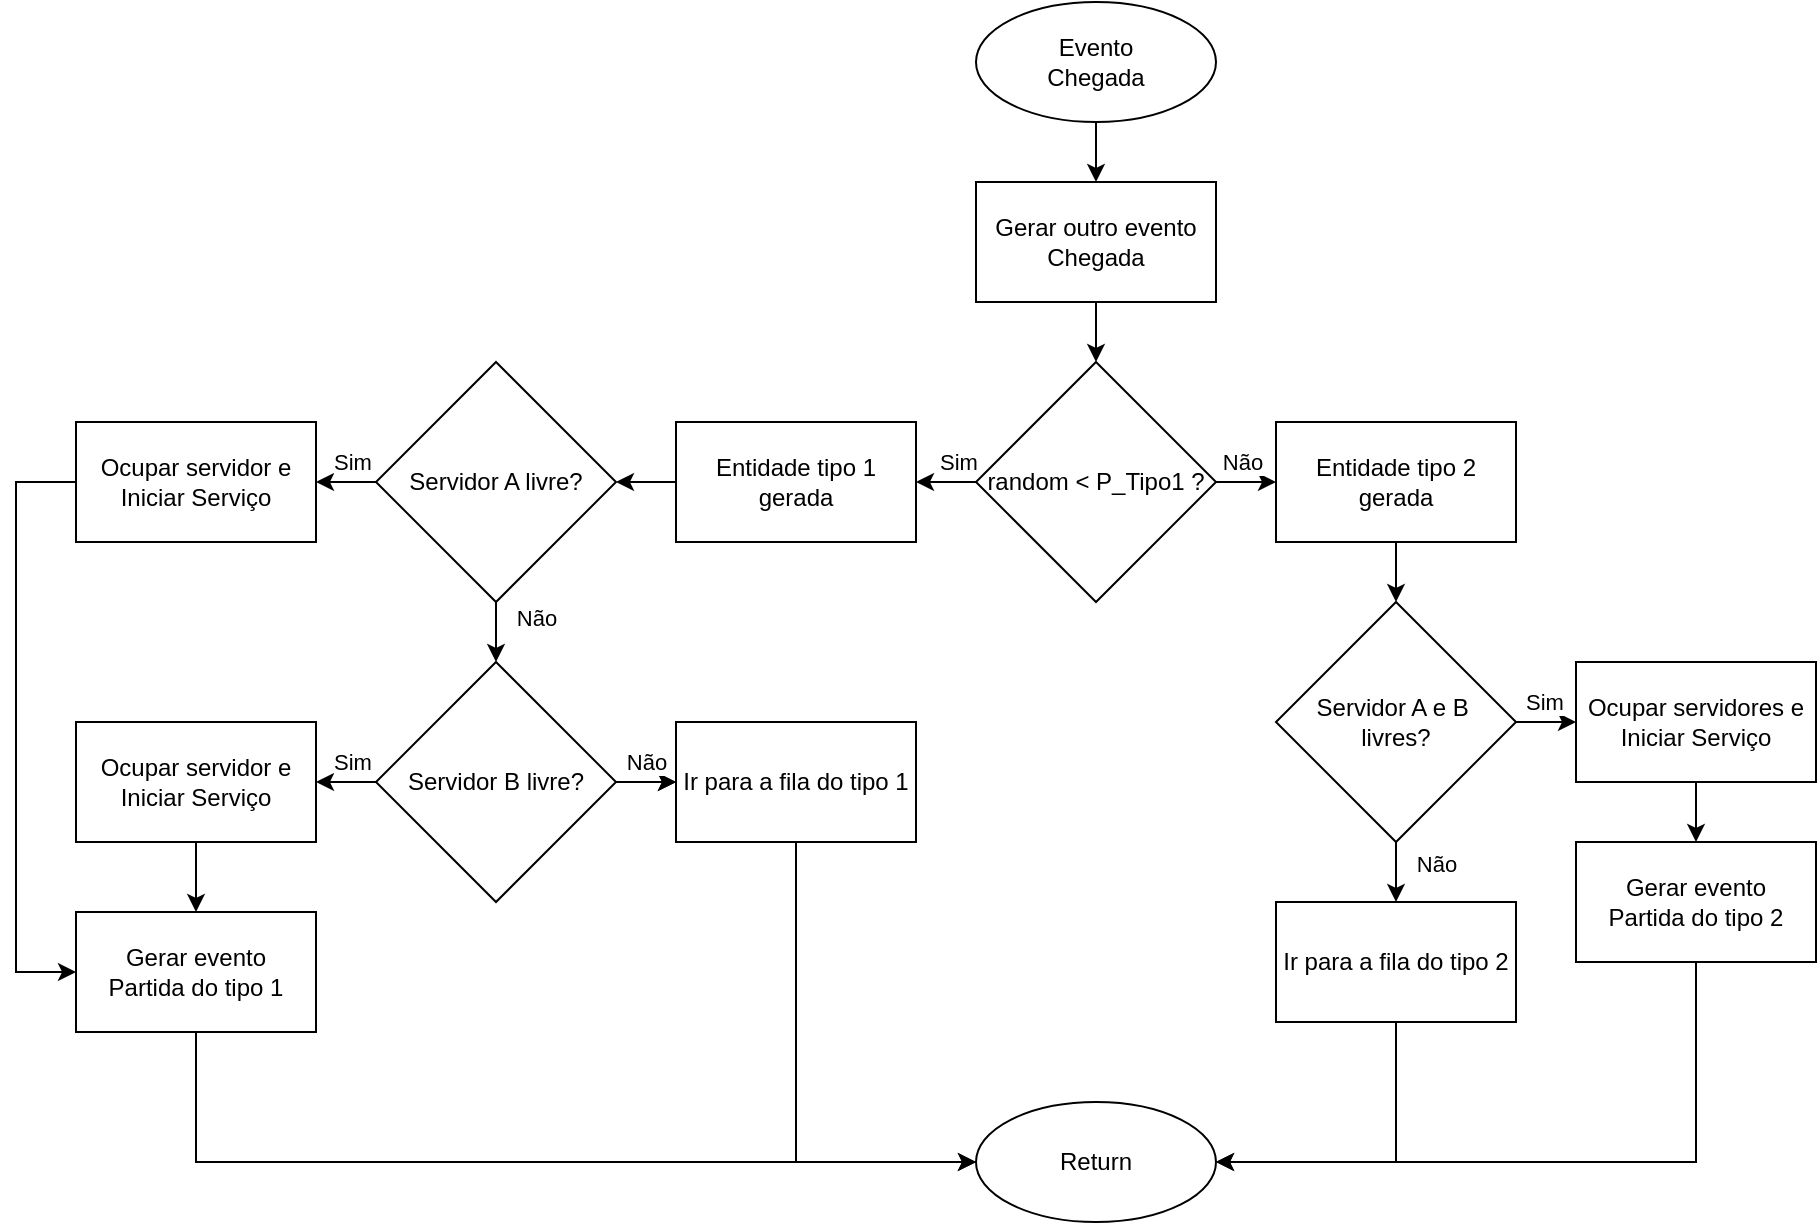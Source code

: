<mxfile version="27.0.9" pages="4">
  <diagram name="arrival" id="JwJWs1wxrFiJIO75Ynjx">
    <mxGraphModel dx="2015" dy="760" grid="1" gridSize="10" guides="1" tooltips="1" connect="1" arrows="1" fold="1" page="1" pageScale="1" pageWidth="827" pageHeight="1169" math="0" shadow="0">
      <root>
        <mxCell id="0" />
        <mxCell id="1" parent="0" />
        <mxCell id="88x0qJK0hBYKP3XFJv6N-4" style="edgeStyle=orthogonalEdgeStyle;rounded=0;orthogonalLoop=1;jettySize=auto;html=1;exitX=0.5;exitY=1;exitDx=0;exitDy=0;entryX=0.5;entryY=0;entryDx=0;entryDy=0;" edge="1" parent="1" source="88x0qJK0hBYKP3XFJv6N-1" target="88x0qJK0hBYKP3XFJv6N-2">
          <mxGeometry relative="1" as="geometry" />
        </mxCell>
        <mxCell id="88x0qJK0hBYKP3XFJv6N-1" value="Evento&lt;br&gt;Chegada" style="ellipse;whiteSpace=wrap;html=1;" vertex="1" parent="1">
          <mxGeometry x="130" y="70" width="120" height="60" as="geometry" />
        </mxCell>
        <mxCell id="88x0qJK0hBYKP3XFJv6N-5" style="edgeStyle=orthogonalEdgeStyle;rounded=0;orthogonalLoop=1;jettySize=auto;html=1;exitX=0.5;exitY=1;exitDx=0;exitDy=0;entryX=0.5;entryY=0;entryDx=0;entryDy=0;" edge="1" parent="1" source="88x0qJK0hBYKP3XFJv6N-2" target="88x0qJK0hBYKP3XFJv6N-3">
          <mxGeometry relative="1" as="geometry" />
        </mxCell>
        <mxCell id="88x0qJK0hBYKP3XFJv6N-2" value="Gerar outro evento Chegada" style="rounded=0;whiteSpace=wrap;html=1;" vertex="1" parent="1">
          <mxGeometry x="130" y="160" width="120" height="60" as="geometry" />
        </mxCell>
        <mxCell id="88x0qJK0hBYKP3XFJv6N-8" style="edgeStyle=orthogonalEdgeStyle;rounded=0;orthogonalLoop=1;jettySize=auto;html=1;exitX=1;exitY=0.5;exitDx=0;exitDy=0;entryX=0;entryY=0.5;entryDx=0;entryDy=0;" edge="1" parent="1" source="88x0qJK0hBYKP3XFJv6N-3" target="88x0qJK0hBYKP3XFJv6N-6">
          <mxGeometry relative="1" as="geometry" />
        </mxCell>
        <mxCell id="88x0qJK0hBYKP3XFJv6N-11" value="Não" style="edgeLabel;html=1;align=center;verticalAlign=middle;resizable=0;points=[];" vertex="1" connectable="0" parent="88x0qJK0hBYKP3XFJv6N-8">
          <mxGeometry x="-0.162" y="1" relative="1" as="geometry">
            <mxPoint y="-9" as="offset" />
          </mxGeometry>
        </mxCell>
        <mxCell id="88x0qJK0hBYKP3XFJv6N-9" style="edgeStyle=orthogonalEdgeStyle;rounded=0;orthogonalLoop=1;jettySize=auto;html=1;exitX=0;exitY=0.5;exitDx=0;exitDy=0;entryX=1;entryY=0.5;entryDx=0;entryDy=0;" edge="1" parent="1" source="88x0qJK0hBYKP3XFJv6N-3" target="88x0qJK0hBYKP3XFJv6N-7">
          <mxGeometry relative="1" as="geometry" />
        </mxCell>
        <mxCell id="88x0qJK0hBYKP3XFJv6N-10" value="Sim" style="edgeLabel;html=1;align=center;verticalAlign=middle;resizable=0;points=[];" vertex="1" connectable="0" parent="88x0qJK0hBYKP3XFJv6N-9">
          <mxGeometry x="-0.384" y="-3" relative="1" as="geometry">
            <mxPoint y="-7" as="offset" />
          </mxGeometry>
        </mxCell>
        <mxCell id="88x0qJK0hBYKP3XFJv6N-3" value="random &amp;lt; P_Tipo1 ?" style="rhombus;whiteSpace=wrap;html=1;" vertex="1" parent="1">
          <mxGeometry x="130" y="250" width="120" height="120" as="geometry" />
        </mxCell>
        <mxCell id="88x0qJK0hBYKP3XFJv6N-13" style="edgeStyle=orthogonalEdgeStyle;rounded=0;orthogonalLoop=1;jettySize=auto;html=1;exitX=0.5;exitY=1;exitDx=0;exitDy=0;entryX=0.5;entryY=0;entryDx=0;entryDy=0;" edge="1" parent="1" source="88x0qJK0hBYKP3XFJv6N-6" target="88x0qJK0hBYKP3XFJv6N-12">
          <mxGeometry relative="1" as="geometry" />
        </mxCell>
        <mxCell id="88x0qJK0hBYKP3XFJv6N-6" value="Entidade tipo 2 gerada" style="rounded=0;whiteSpace=wrap;html=1;" vertex="1" parent="1">
          <mxGeometry x="280" y="280" width="120" height="60" as="geometry" />
        </mxCell>
        <mxCell id="88x0qJK0hBYKP3XFJv6N-21" style="edgeStyle=orthogonalEdgeStyle;rounded=0;orthogonalLoop=1;jettySize=auto;html=1;exitX=0;exitY=0.5;exitDx=0;exitDy=0;entryX=1;entryY=0.5;entryDx=0;entryDy=0;" edge="1" parent="1" source="88x0qJK0hBYKP3XFJv6N-7" target="88x0qJK0hBYKP3XFJv6N-20">
          <mxGeometry relative="1" as="geometry" />
        </mxCell>
        <mxCell id="88x0qJK0hBYKP3XFJv6N-7" value="Entidade tipo 1 gerada" style="rounded=0;whiteSpace=wrap;html=1;" vertex="1" parent="1">
          <mxGeometry x="-20" y="280" width="120" height="60" as="geometry" />
        </mxCell>
        <mxCell id="88x0qJK0hBYKP3XFJv6N-16" style="edgeStyle=orthogonalEdgeStyle;rounded=0;orthogonalLoop=1;jettySize=auto;html=1;exitX=1;exitY=0.5;exitDx=0;exitDy=0;entryX=0;entryY=0.5;entryDx=0;entryDy=0;" edge="1" parent="1" source="88x0qJK0hBYKP3XFJv6N-12" target="88x0qJK0hBYKP3XFJv6N-14">
          <mxGeometry relative="1" as="geometry" />
        </mxCell>
        <mxCell id="88x0qJK0hBYKP3XFJv6N-18" value="Sim" style="edgeLabel;html=1;align=center;verticalAlign=middle;resizable=0;points=[];" vertex="1" connectable="0" parent="88x0qJK0hBYKP3XFJv6N-16">
          <mxGeometry x="-0.324" y="1" relative="1" as="geometry">
            <mxPoint x="4" y="-9" as="offset" />
          </mxGeometry>
        </mxCell>
        <mxCell id="88x0qJK0hBYKP3XFJv6N-17" style="edgeStyle=orthogonalEdgeStyle;rounded=0;orthogonalLoop=1;jettySize=auto;html=1;exitX=0.5;exitY=1;exitDx=0;exitDy=0;entryX=0.5;entryY=0;entryDx=0;entryDy=0;" edge="1" parent="1" source="88x0qJK0hBYKP3XFJv6N-12" target="88x0qJK0hBYKP3XFJv6N-15">
          <mxGeometry relative="1" as="geometry" />
        </mxCell>
        <mxCell id="88x0qJK0hBYKP3XFJv6N-19" value="Não" style="edgeLabel;html=1;align=center;verticalAlign=middle;resizable=0;points=[];" vertex="1" connectable="0" parent="88x0qJK0hBYKP3XFJv6N-17">
          <mxGeometry x="-0.271" y="1" relative="1" as="geometry">
            <mxPoint x="19" as="offset" />
          </mxGeometry>
        </mxCell>
        <mxCell id="88x0qJK0hBYKP3XFJv6N-12" value="Servidor A e B&amp;nbsp;&lt;div&gt;livres?&lt;/div&gt;" style="rhombus;whiteSpace=wrap;html=1;" vertex="1" parent="1">
          <mxGeometry x="280" y="370" width="120" height="120" as="geometry" />
        </mxCell>
        <mxCell id="3a4Islxxwx3yJTBfAASu-4" style="edgeStyle=orthogonalEdgeStyle;rounded=0;orthogonalLoop=1;jettySize=auto;html=1;exitX=0.5;exitY=1;exitDx=0;exitDy=0;entryX=0.5;entryY=0;entryDx=0;entryDy=0;" edge="1" parent="1" source="88x0qJK0hBYKP3XFJv6N-14" target="3a4Islxxwx3yJTBfAASu-3">
          <mxGeometry relative="1" as="geometry" />
        </mxCell>
        <mxCell id="88x0qJK0hBYKP3XFJv6N-14" value="Ocupar servidores e Iniciar Serviço" style="rounded=0;whiteSpace=wrap;html=1;" vertex="1" parent="1">
          <mxGeometry x="430" y="400" width="120" height="60" as="geometry" />
        </mxCell>
        <mxCell id="88x0qJK0hBYKP3XFJv6N-38" style="edgeStyle=orthogonalEdgeStyle;rounded=0;orthogonalLoop=1;jettySize=auto;html=1;exitX=0.5;exitY=1;exitDx=0;exitDy=0;entryX=1;entryY=0.5;entryDx=0;entryDy=0;" edge="1" parent="1" source="88x0qJK0hBYKP3XFJv6N-15" target="88x0qJK0hBYKP3XFJv6N-37">
          <mxGeometry relative="1" as="geometry" />
        </mxCell>
        <mxCell id="88x0qJK0hBYKP3XFJv6N-15" value="Ir para a fila do tipo 2" style="rounded=0;whiteSpace=wrap;html=1;" vertex="1" parent="1">
          <mxGeometry x="280" y="520" width="120" height="60" as="geometry" />
        </mxCell>
        <mxCell id="88x0qJK0hBYKP3XFJv6N-23" style="edgeStyle=orthogonalEdgeStyle;rounded=0;orthogonalLoop=1;jettySize=auto;html=1;exitX=0.5;exitY=1;exitDx=0;exitDy=0;entryX=0.5;entryY=0;entryDx=0;entryDy=0;" edge="1" parent="1" source="88x0qJK0hBYKP3XFJv6N-20" target="88x0qJK0hBYKP3XFJv6N-22">
          <mxGeometry relative="1" as="geometry" />
        </mxCell>
        <mxCell id="88x0qJK0hBYKP3XFJv6N-24" value="Não" style="edgeLabel;html=1;align=center;verticalAlign=middle;resizable=0;points=[];" vertex="1" connectable="0" parent="88x0qJK0hBYKP3XFJv6N-23">
          <mxGeometry x="-0.454" y="1" relative="1" as="geometry">
            <mxPoint x="19" as="offset" />
          </mxGeometry>
        </mxCell>
        <mxCell id="88x0qJK0hBYKP3XFJv6N-30" style="edgeStyle=orthogonalEdgeStyle;rounded=0;orthogonalLoop=1;jettySize=auto;html=1;exitX=0;exitY=0.5;exitDx=0;exitDy=0;entryX=1;entryY=0.5;entryDx=0;entryDy=0;" edge="1" parent="1" source="88x0qJK0hBYKP3XFJv6N-20" target="88x0qJK0hBYKP3XFJv6N-25">
          <mxGeometry relative="1" as="geometry" />
        </mxCell>
        <mxCell id="88x0qJK0hBYKP3XFJv6N-31" value="Sim" style="edgeLabel;html=1;align=center;verticalAlign=middle;resizable=0;points=[];" vertex="1" connectable="0" parent="88x0qJK0hBYKP3XFJv6N-30">
          <mxGeometry x="-0.175" relative="1" as="geometry">
            <mxPoint y="-10" as="offset" />
          </mxGeometry>
        </mxCell>
        <mxCell id="88x0qJK0hBYKP3XFJv6N-20" value="Servidor A livre?" style="rhombus;whiteSpace=wrap;html=1;" vertex="1" parent="1">
          <mxGeometry x="-170" y="250" width="120" height="120" as="geometry" />
        </mxCell>
        <mxCell id="88x0qJK0hBYKP3XFJv6N-28" style="edgeStyle=orthogonalEdgeStyle;rounded=0;orthogonalLoop=1;jettySize=auto;html=1;exitX=0;exitY=0.5;exitDx=0;exitDy=0;entryX=1;entryY=0.5;entryDx=0;entryDy=0;" edge="1" parent="1" source="88x0qJK0hBYKP3XFJv6N-22" target="88x0qJK0hBYKP3XFJv6N-27">
          <mxGeometry relative="1" as="geometry" />
        </mxCell>
        <mxCell id="88x0qJK0hBYKP3XFJv6N-29" value="Sim" style="edgeLabel;html=1;align=center;verticalAlign=middle;resizable=0;points=[];" vertex="1" connectable="0" parent="88x0qJK0hBYKP3XFJv6N-28">
          <mxGeometry x="-0.175" y="-1" relative="1" as="geometry">
            <mxPoint y="-9" as="offset" />
          </mxGeometry>
        </mxCell>
        <mxCell id="88x0qJK0hBYKP3XFJv6N-34" value="" style="edgeStyle=orthogonalEdgeStyle;rounded=0;orthogonalLoop=1;jettySize=auto;html=1;" edge="1" parent="1" source="88x0qJK0hBYKP3XFJv6N-22" target="88x0qJK0hBYKP3XFJv6N-32">
          <mxGeometry relative="1" as="geometry" />
        </mxCell>
        <mxCell id="88x0qJK0hBYKP3XFJv6N-35" value="" style="edgeStyle=orthogonalEdgeStyle;rounded=0;orthogonalLoop=1;jettySize=auto;html=1;" edge="1" parent="1" source="88x0qJK0hBYKP3XFJv6N-22" target="88x0qJK0hBYKP3XFJv6N-32">
          <mxGeometry relative="1" as="geometry" />
        </mxCell>
        <mxCell id="88x0qJK0hBYKP3XFJv6N-36" value="Não" style="edgeLabel;html=1;align=center;verticalAlign=middle;resizable=0;points=[];" vertex="1" connectable="0" parent="88x0qJK0hBYKP3XFJv6N-35">
          <mxGeometry x="0.372" relative="1" as="geometry">
            <mxPoint y="-10" as="offset" />
          </mxGeometry>
        </mxCell>
        <mxCell id="88x0qJK0hBYKP3XFJv6N-22" value="Servidor B livre?" style="rhombus;whiteSpace=wrap;html=1;" vertex="1" parent="1">
          <mxGeometry x="-170" y="400" width="120" height="120" as="geometry" />
        </mxCell>
        <mxCell id="M21CRtjKScuvu9Fxckkp-2" style="edgeStyle=orthogonalEdgeStyle;rounded=0;orthogonalLoop=1;jettySize=auto;html=1;exitX=0;exitY=0.5;exitDx=0;exitDy=0;entryX=0;entryY=0.5;entryDx=0;entryDy=0;" edge="1" parent="1" source="88x0qJK0hBYKP3XFJv6N-25" target="3a4Islxxwx3yJTBfAASu-1">
          <mxGeometry relative="1" as="geometry">
            <Array as="points">
              <mxPoint x="-350" y="310" />
              <mxPoint x="-350" y="555" />
            </Array>
          </mxGeometry>
        </mxCell>
        <mxCell id="88x0qJK0hBYKP3XFJv6N-25" value="Ocupar servidor e Iniciar Serviço" style="rounded=0;whiteSpace=wrap;html=1;" vertex="1" parent="1">
          <mxGeometry x="-320" y="280" width="120" height="60" as="geometry" />
        </mxCell>
        <mxCell id="M21CRtjKScuvu9Fxckkp-1" style="edgeStyle=orthogonalEdgeStyle;rounded=0;orthogonalLoop=1;jettySize=auto;html=1;exitX=0.5;exitY=1;exitDx=0;exitDy=0;entryX=0.5;entryY=0;entryDx=0;entryDy=0;" edge="1" parent="1" source="88x0qJK0hBYKP3XFJv6N-27" target="3a4Islxxwx3yJTBfAASu-1">
          <mxGeometry relative="1" as="geometry" />
        </mxCell>
        <mxCell id="88x0qJK0hBYKP3XFJv6N-27" value="Ocupar servidor e Iniciar Serviço" style="rounded=0;whiteSpace=wrap;html=1;" vertex="1" parent="1">
          <mxGeometry x="-320" y="430" width="120" height="60" as="geometry" />
        </mxCell>
        <mxCell id="88x0qJK0hBYKP3XFJv6N-40" style="edgeStyle=orthogonalEdgeStyle;rounded=0;orthogonalLoop=1;jettySize=auto;html=1;exitX=0.5;exitY=1;exitDx=0;exitDy=0;entryX=0;entryY=0.5;entryDx=0;entryDy=0;" edge="1" parent="1" source="88x0qJK0hBYKP3XFJv6N-32" target="88x0qJK0hBYKP3XFJv6N-37">
          <mxGeometry relative="1" as="geometry" />
        </mxCell>
        <mxCell id="88x0qJK0hBYKP3XFJv6N-32" value="Ir para a fila do tipo 1" style="rounded=0;whiteSpace=wrap;html=1;" vertex="1" parent="1">
          <mxGeometry x="-20" y="430" width="120" height="60" as="geometry" />
        </mxCell>
        <mxCell id="88x0qJK0hBYKP3XFJv6N-37" value="Return" style="ellipse;whiteSpace=wrap;html=1;" vertex="1" parent="1">
          <mxGeometry x="130" y="620" width="120" height="60" as="geometry" />
        </mxCell>
        <mxCell id="M21CRtjKScuvu9Fxckkp-3" style="edgeStyle=orthogonalEdgeStyle;rounded=0;orthogonalLoop=1;jettySize=auto;html=1;exitX=0.5;exitY=1;exitDx=0;exitDy=0;entryX=0;entryY=0.5;entryDx=0;entryDy=0;" edge="1" parent="1" source="3a4Islxxwx3yJTBfAASu-1" target="88x0qJK0hBYKP3XFJv6N-37">
          <mxGeometry relative="1" as="geometry" />
        </mxCell>
        <mxCell id="3a4Islxxwx3yJTBfAASu-1" value="&lt;div&gt;Gerar evento&lt;/div&gt;&lt;div&gt;Partida do tipo 1&lt;/div&gt;" style="rounded=0;whiteSpace=wrap;html=1;" vertex="1" parent="1">
          <mxGeometry x="-320" y="525" width="120" height="60" as="geometry" />
        </mxCell>
        <mxCell id="3a4Islxxwx3yJTBfAASu-5" style="edgeStyle=orthogonalEdgeStyle;rounded=0;orthogonalLoop=1;jettySize=auto;html=1;exitX=0.5;exitY=1;exitDx=0;exitDy=0;entryX=1;entryY=0.5;entryDx=0;entryDy=0;" edge="1" parent="1" source="3a4Islxxwx3yJTBfAASu-3" target="88x0qJK0hBYKP3XFJv6N-37">
          <mxGeometry relative="1" as="geometry" />
        </mxCell>
        <mxCell id="3a4Islxxwx3yJTBfAASu-3" value="&lt;div&gt;Gerar evento&lt;/div&gt;&lt;div&gt;Partida do tipo 2&lt;/div&gt;" style="rounded=0;whiteSpace=wrap;html=1;" vertex="1" parent="1">
          <mxGeometry x="430" y="490" width="120" height="60" as="geometry" />
        </mxCell>
      </root>
    </mxGraphModel>
  </diagram>
  <diagram id="CI43clrsNtXh8lG3E3WP" name="departure_type1">
    <mxGraphModel dx="891" dy="570" grid="1" gridSize="10" guides="1" tooltips="1" connect="1" arrows="1" fold="1" page="1" pageScale="1" pageWidth="827" pageHeight="1169" math="0" shadow="0">
      <root>
        <mxCell id="0" />
        <mxCell id="1" parent="0" />
        <mxCell id="M32YemxDoWM_3W8dHPKi-2" style="edgeStyle=orthogonalEdgeStyle;rounded=0;orthogonalLoop=1;jettySize=auto;html=1;exitX=0.5;exitY=1;exitDx=0;exitDy=0;entryX=0.5;entryY=0;entryDx=0;entryDy=0;" edge="1" parent="1" source="ecI5z5qqeuiW539bcy5n-1" target="M32YemxDoWM_3W8dHPKi-1">
          <mxGeometry relative="1" as="geometry" />
        </mxCell>
        <mxCell id="ecI5z5qqeuiW539bcy5n-1" value="Evento&lt;div&gt;Partida do tipo 1&lt;/div&gt;" style="ellipse;whiteSpace=wrap;html=1;" vertex="1" parent="1">
          <mxGeometry x="230" y="150" width="120" height="60" as="geometry" />
        </mxCell>
        <mxCell id="GBI8u0a7LIWM6lZitF6l-2" style="edgeStyle=orthogonalEdgeStyle;rounded=0;orthogonalLoop=1;jettySize=auto;html=1;exitX=0.5;exitY=1;exitDx=0;exitDy=0;entryX=0.5;entryY=0;entryDx=0;entryDy=0;" edge="1" parent="1" source="M32YemxDoWM_3W8dHPKi-1" target="GBI8u0a7LIWM6lZitF6l-1">
          <mxGeometry relative="1" as="geometry" />
        </mxCell>
        <mxCell id="M32YemxDoWM_3W8dHPKi-1" value="Liberar servidor" style="rounded=0;whiteSpace=wrap;html=1;" vertex="1" parent="1">
          <mxGeometry x="230" y="240" width="120" height="60" as="geometry" />
        </mxCell>
        <mxCell id="GBI8u0a7LIWM6lZitF6l-5" style="edgeStyle=orthogonalEdgeStyle;rounded=0;orthogonalLoop=1;jettySize=auto;html=1;exitX=1;exitY=0.5;exitDx=0;exitDy=0;entryX=0;entryY=0.5;entryDx=0;entryDy=0;" edge="1" parent="1" source="GBI8u0a7LIWM6lZitF6l-1" target="GBI8u0a7LIWM6lZitF6l-3">
          <mxGeometry relative="1" as="geometry" />
        </mxCell>
        <mxCell id="GBI8u0a7LIWM6lZitF6l-6" value="Sim" style="edgeLabel;html=1;align=center;verticalAlign=middle;resizable=0;points=[];" vertex="1" connectable="0" parent="GBI8u0a7LIWM6lZitF6l-5">
          <mxGeometry x="-0.089" y="1" relative="1" as="geometry">
            <mxPoint y="-9" as="offset" />
          </mxGeometry>
        </mxCell>
        <mxCell id="6devfGFP8carJBZkyxde-2" style="edgeStyle=orthogonalEdgeStyle;rounded=0;orthogonalLoop=1;jettySize=auto;html=1;exitX=0;exitY=0.5;exitDx=0;exitDy=0;entryX=1;entryY=0.5;entryDx=0;entryDy=0;" edge="1" parent="1" source="GBI8u0a7LIWM6lZitF6l-1" target="6devfGFP8carJBZkyxde-1">
          <mxGeometry relative="1" as="geometry" />
        </mxCell>
        <mxCell id="6devfGFP8carJBZkyxde-3" value="Não" style="edgeLabel;html=1;align=center;verticalAlign=middle;resizable=0;points=[];" vertex="1" connectable="0" parent="6devfGFP8carJBZkyxde-2">
          <mxGeometry x="-0.087" y="-2" relative="1" as="geometry">
            <mxPoint y="-8" as="offset" />
          </mxGeometry>
        </mxCell>
        <mxCell id="GBI8u0a7LIWM6lZitF6l-1" value="Fila tipo 2 &amp;gt; 0&amp;nbsp;&lt;div&gt;e servidor A e B&amp;nbsp;&lt;div&gt;livres?&lt;/div&gt;&lt;/div&gt;" style="rhombus;whiteSpace=wrap;html=1;" vertex="1" parent="1">
          <mxGeometry x="230" y="330" width="120" height="120" as="geometry" />
        </mxCell>
        <mxCell id="7vCy-gDI8Uy0YyXZgQl3-3" style="edgeStyle=orthogonalEdgeStyle;rounded=0;orthogonalLoop=1;jettySize=auto;html=1;exitX=0.5;exitY=1;exitDx=0;exitDy=0;entryX=0.5;entryY=0;entryDx=0;entryDy=0;" edge="1" parent="1" source="GBI8u0a7LIWM6lZitF6l-3" target="7vCy-gDI8Uy0YyXZgQl3-1">
          <mxGeometry relative="1" as="geometry" />
        </mxCell>
        <mxCell id="GBI8u0a7LIWM6lZitF6l-3" value="Ocupar servidores e Iniciar Serviço" style="rounded=0;whiteSpace=wrap;html=1;" vertex="1" parent="1">
          <mxGeometry x="380" y="360" width="120" height="60" as="geometry" />
        </mxCell>
        <mxCell id="6devfGFP8carJBZkyxde-5" style="edgeStyle=orthogonalEdgeStyle;rounded=0;orthogonalLoop=1;jettySize=auto;html=1;exitX=0.5;exitY=1;exitDx=0;exitDy=0;entryX=0.5;entryY=0;entryDx=0;entryDy=0;" edge="1" parent="1" source="6devfGFP8carJBZkyxde-1" target="6devfGFP8carJBZkyxde-4">
          <mxGeometry relative="1" as="geometry" />
        </mxCell>
        <mxCell id="6devfGFP8carJBZkyxde-6" value="Sim" style="edgeLabel;html=1;align=center;verticalAlign=middle;resizable=0;points=[];" vertex="1" connectable="0" parent="6devfGFP8carJBZkyxde-5">
          <mxGeometry x="-0.152" y="-2" relative="1" as="geometry">
            <mxPoint x="22" as="offset" />
          </mxGeometry>
        </mxCell>
        <mxCell id="6devfGFP8carJBZkyxde-10" style="edgeStyle=orthogonalEdgeStyle;rounded=0;orthogonalLoop=1;jettySize=auto;html=1;exitX=0;exitY=0.5;exitDx=0;exitDy=0;entryX=0;entryY=0.5;entryDx=0;entryDy=0;" edge="1" parent="1" source="6devfGFP8carJBZkyxde-1" target="6devfGFP8carJBZkyxde-7">
          <mxGeometry relative="1" as="geometry">
            <mxPoint x="50" y="630" as="targetPoint" />
            <Array as="points">
              <mxPoint x="50" y="390" />
              <mxPoint x="50" y="660" />
            </Array>
          </mxGeometry>
        </mxCell>
        <mxCell id="09TZAcOzLHPYsNHVANSE-1" value="Não" style="edgeLabel;html=1;align=center;verticalAlign=middle;resizable=0;points=[];" vertex="1" connectable="0" parent="6devfGFP8carJBZkyxde-10">
          <mxGeometry x="-0.948" y="2" relative="1" as="geometry">
            <mxPoint y="-12" as="offset" />
          </mxGeometry>
        </mxCell>
        <mxCell id="6devfGFP8carJBZkyxde-1" value="Fila tipo 1 &amp;gt; 0&amp;nbsp;&lt;div&gt;e servidor A ou B&amp;nbsp;&lt;div&gt;livres?&lt;/div&gt;&lt;/div&gt;" style="rhombus;whiteSpace=wrap;html=1;" vertex="1" parent="1">
          <mxGeometry x="80" y="330" width="120" height="120" as="geometry" />
        </mxCell>
        <mxCell id="7vCy-gDI8Uy0YyXZgQl3-5" style="edgeStyle=orthogonalEdgeStyle;rounded=0;orthogonalLoop=1;jettySize=auto;html=1;exitX=0.5;exitY=1;exitDx=0;exitDy=0;entryX=0.5;entryY=0;entryDx=0;entryDy=0;" edge="1" parent="1" source="6devfGFP8carJBZkyxde-4" target="7vCy-gDI8Uy0YyXZgQl3-4">
          <mxGeometry relative="1" as="geometry" />
        </mxCell>
        <mxCell id="6devfGFP8carJBZkyxde-4" value="Ocupar servidor e Iniciar Serviço" style="rounded=0;whiteSpace=wrap;html=1;" vertex="1" parent="1">
          <mxGeometry x="80" y="480" width="120" height="60" as="geometry" />
        </mxCell>
        <mxCell id="6devfGFP8carJBZkyxde-7" value="Return" style="ellipse;whiteSpace=wrap;html=1;" vertex="1" parent="1">
          <mxGeometry x="230" y="630" width="120" height="60" as="geometry" />
        </mxCell>
        <mxCell id="7vCy-gDI8Uy0YyXZgQl3-2" style="edgeStyle=orthogonalEdgeStyle;rounded=0;orthogonalLoop=1;jettySize=auto;html=1;exitX=0.5;exitY=1;exitDx=0;exitDy=0;entryX=1;entryY=0.5;entryDx=0;entryDy=0;" edge="1" parent="1" source="7vCy-gDI8Uy0YyXZgQl3-1" target="6devfGFP8carJBZkyxde-7">
          <mxGeometry relative="1" as="geometry" />
        </mxCell>
        <mxCell id="7vCy-gDI8Uy0YyXZgQl3-1" value="&lt;div&gt;Gerar evento&lt;/div&gt;&lt;div&gt;Partida do tipo 2&lt;/div&gt;" style="rounded=0;whiteSpace=wrap;html=1;" vertex="1" parent="1">
          <mxGeometry x="380" y="450" width="120" height="60" as="geometry" />
        </mxCell>
        <mxCell id="7vCy-gDI8Uy0YyXZgQl3-6" style="edgeStyle=orthogonalEdgeStyle;rounded=0;orthogonalLoop=1;jettySize=auto;html=1;exitX=0.5;exitY=1;exitDx=0;exitDy=0;entryX=0;entryY=0.5;entryDx=0;entryDy=0;" edge="1" parent="1" source="7vCy-gDI8Uy0YyXZgQl3-4" target="6devfGFP8carJBZkyxde-7">
          <mxGeometry relative="1" as="geometry">
            <Array as="points">
              <mxPoint x="140" y="660" />
              <mxPoint x="230" y="660" />
            </Array>
          </mxGeometry>
        </mxCell>
        <mxCell id="7vCy-gDI8Uy0YyXZgQl3-4" value="&lt;div&gt;Gerar evento&lt;/div&gt;&lt;div&gt;Partida do tipo 1&lt;/div&gt;" style="rounded=0;whiteSpace=wrap;html=1;" vertex="1" parent="1">
          <mxGeometry x="80" y="570" width="120" height="60" as="geometry" />
        </mxCell>
      </root>
    </mxGraphModel>
  </diagram>
  <diagram id="9I846z44eHVkcvA3khBV" name="departure_type2">
    <mxGraphModel dx="1097" dy="702" grid="1" gridSize="10" guides="1" tooltips="1" connect="1" arrows="1" fold="1" page="1" pageScale="1" pageWidth="827" pageHeight="1169" math="0" shadow="0">
      <root>
        <mxCell id="0" />
        <mxCell id="1" parent="0" />
        <mxCell id="tiWx9cv0bJVL1-_zZE09-1" style="edgeStyle=orthogonalEdgeStyle;rounded=0;orthogonalLoop=1;jettySize=auto;html=1;exitX=0.5;exitY=1;exitDx=0;exitDy=0;entryX=0.5;entryY=0;entryDx=0;entryDy=0;" edge="1" parent="1" source="tiWx9cv0bJVL1-_zZE09-2" target="tiWx9cv0bJVL1-_zZE09-4">
          <mxGeometry relative="1" as="geometry" />
        </mxCell>
        <mxCell id="tiWx9cv0bJVL1-_zZE09-2" value="Evento&lt;div&gt;Partida do tipo 2&lt;/div&gt;" style="ellipse;whiteSpace=wrap;html=1;" vertex="1" parent="1">
          <mxGeometry x="580" y="430" width="120" height="60" as="geometry" />
        </mxCell>
        <mxCell id="tiWx9cv0bJVL1-_zZE09-3" style="edgeStyle=orthogonalEdgeStyle;rounded=0;orthogonalLoop=1;jettySize=auto;html=1;exitX=0.5;exitY=1;exitDx=0;exitDy=0;entryX=0.5;entryY=0;entryDx=0;entryDy=0;" edge="1" parent="1" source="tiWx9cv0bJVL1-_zZE09-4" target="tiWx9cv0bJVL1-_zZE09-9">
          <mxGeometry relative="1" as="geometry" />
        </mxCell>
        <mxCell id="tiWx9cv0bJVL1-_zZE09-4" value="Liberar servidor" style="rounded=0;whiteSpace=wrap;html=1;" vertex="1" parent="1">
          <mxGeometry x="580" y="520" width="120" height="60" as="geometry" />
        </mxCell>
        <mxCell id="tiWx9cv0bJVL1-_zZE09-5" style="edgeStyle=orthogonalEdgeStyle;rounded=0;orthogonalLoop=1;jettySize=auto;html=1;exitX=1;exitY=0.5;exitDx=0;exitDy=0;entryX=0;entryY=0.5;entryDx=0;entryDy=0;" edge="1" parent="1" source="tiWx9cv0bJVL1-_zZE09-9" target="tiWx9cv0bJVL1-_zZE09-11">
          <mxGeometry relative="1" as="geometry" />
        </mxCell>
        <mxCell id="tiWx9cv0bJVL1-_zZE09-6" value="Sim" style="edgeLabel;html=1;align=center;verticalAlign=middle;resizable=0;points=[];" vertex="1" connectable="0" parent="tiWx9cv0bJVL1-_zZE09-5">
          <mxGeometry x="-0.089" y="1" relative="1" as="geometry">
            <mxPoint y="-9" as="offset" />
          </mxGeometry>
        </mxCell>
        <mxCell id="tiWx9cv0bJVL1-_zZE09-7" style="edgeStyle=orthogonalEdgeStyle;rounded=0;orthogonalLoop=1;jettySize=auto;html=1;exitX=0;exitY=0.5;exitDx=0;exitDy=0;entryX=1;entryY=0.5;entryDx=0;entryDy=0;" edge="1" parent="1" source="tiWx9cv0bJVL1-_zZE09-9" target="tiWx9cv0bJVL1-_zZE09-16">
          <mxGeometry relative="1" as="geometry" />
        </mxCell>
        <mxCell id="tiWx9cv0bJVL1-_zZE09-8" value="Não" style="edgeLabel;html=1;align=center;verticalAlign=middle;resizable=0;points=[];" vertex="1" connectable="0" parent="tiWx9cv0bJVL1-_zZE09-7">
          <mxGeometry x="-0.087" y="-2" relative="1" as="geometry">
            <mxPoint y="-8" as="offset" />
          </mxGeometry>
        </mxCell>
        <mxCell id="tiWx9cv0bJVL1-_zZE09-9" value="Fila tipo 2 &amp;gt; 0&amp;nbsp;" style="rhombus;whiteSpace=wrap;html=1;" vertex="1" parent="1">
          <mxGeometry x="580" y="610" width="120" height="120" as="geometry" />
        </mxCell>
        <mxCell id="mjmiDmYVXwqUdPhw0tfb-6" style="edgeStyle=orthogonalEdgeStyle;rounded=0;orthogonalLoop=1;jettySize=auto;html=1;exitX=0.5;exitY=1;exitDx=0;exitDy=0;entryX=0.5;entryY=0;entryDx=0;entryDy=0;" edge="1" parent="1" source="tiWx9cv0bJVL1-_zZE09-11" target="mjmiDmYVXwqUdPhw0tfb-5">
          <mxGeometry relative="1" as="geometry" />
        </mxCell>
        <mxCell id="tiWx9cv0bJVL1-_zZE09-11" value="Ocupar servidores e Iniciar Serviço" style="rounded=0;whiteSpace=wrap;html=1;" vertex="1" parent="1">
          <mxGeometry x="730" y="640" width="120" height="60" as="geometry" />
        </mxCell>
        <mxCell id="tiWx9cv0bJVL1-_zZE09-12" style="edgeStyle=orthogonalEdgeStyle;rounded=0;orthogonalLoop=1;jettySize=auto;html=1;exitX=0.5;exitY=1;exitDx=0;exitDy=0;entryX=0.5;entryY=0;entryDx=0;entryDy=0;" edge="1" parent="1" source="tiWx9cv0bJVL1-_zZE09-16" target="tiWx9cv0bJVL1-_zZE09-18">
          <mxGeometry relative="1" as="geometry" />
        </mxCell>
        <mxCell id="tiWx9cv0bJVL1-_zZE09-13" value="Sim" style="edgeLabel;html=1;align=center;verticalAlign=middle;resizable=0;points=[];" vertex="1" connectable="0" parent="tiWx9cv0bJVL1-_zZE09-12">
          <mxGeometry x="-0.152" y="-2" relative="1" as="geometry">
            <mxPoint x="22" as="offset" />
          </mxGeometry>
        </mxCell>
        <mxCell id="mjmiDmYVXwqUdPhw0tfb-3" style="edgeStyle=orthogonalEdgeStyle;rounded=0;orthogonalLoop=1;jettySize=auto;html=1;exitX=0;exitY=0.5;exitDx=0;exitDy=0;entryX=0;entryY=0.5;entryDx=0;entryDy=0;" edge="1" parent="1" source="tiWx9cv0bJVL1-_zZE09-16" target="tiWx9cv0bJVL1-_zZE09-19">
          <mxGeometry relative="1" as="geometry">
            <Array as="points">
              <mxPoint x="400" y="670" />
              <mxPoint x="400" y="940" />
            </Array>
          </mxGeometry>
        </mxCell>
        <mxCell id="mjmiDmYVXwqUdPhw0tfb-4" value="Não" style="edgeLabel;html=1;align=center;verticalAlign=middle;resizable=0;points=[];" vertex="1" connectable="0" parent="mjmiDmYVXwqUdPhw0tfb-3">
          <mxGeometry x="-0.95" y="-1" relative="1" as="geometry">
            <mxPoint y="-9" as="offset" />
          </mxGeometry>
        </mxCell>
        <mxCell id="tiWx9cv0bJVL1-_zZE09-16" value="Fila tipo 1 &amp;gt; 0&amp;nbsp;" style="rhombus;whiteSpace=wrap;html=1;" vertex="1" parent="1">
          <mxGeometry x="430" y="610" width="120" height="120" as="geometry" />
        </mxCell>
        <mxCell id="mjmiDmYVXwqUdPhw0tfb-7" style="edgeStyle=orthogonalEdgeStyle;rounded=0;orthogonalLoop=1;jettySize=auto;html=1;exitX=0.5;exitY=1;exitDx=0;exitDy=0;entryX=0.5;entryY=0;entryDx=0;entryDy=0;" edge="1" parent="1" source="tiWx9cv0bJVL1-_zZE09-18" target="mjmiDmYVXwqUdPhw0tfb-1">
          <mxGeometry relative="1" as="geometry" />
        </mxCell>
        <mxCell id="tiWx9cv0bJVL1-_zZE09-18" value="Ocupar servidor e Iniciar Serviço" style="rounded=0;whiteSpace=wrap;html=1;" vertex="1" parent="1">
          <mxGeometry x="430" y="760" width="120" height="60" as="geometry" />
        </mxCell>
        <mxCell id="tiWx9cv0bJVL1-_zZE09-19" value="Return" style="ellipse;whiteSpace=wrap;html=1;" vertex="1" parent="1">
          <mxGeometry x="580" y="910" width="120" height="60" as="geometry" />
        </mxCell>
        <mxCell id="mjmiDmYVXwqUdPhw0tfb-2" style="edgeStyle=orthogonalEdgeStyle;rounded=0;orthogonalLoop=1;jettySize=auto;html=1;exitX=0.5;exitY=1;exitDx=0;exitDy=0;entryX=0;entryY=0.5;entryDx=0;entryDy=0;" edge="1" parent="1" source="mjmiDmYVXwqUdPhw0tfb-1" target="tiWx9cv0bJVL1-_zZE09-19">
          <mxGeometry relative="1" as="geometry" />
        </mxCell>
        <mxCell id="mjmiDmYVXwqUdPhw0tfb-1" value="&lt;div&gt;Gerar evento&lt;/div&gt;&lt;div&gt;Partida do tipo 1&lt;/div&gt;" style="rounded=0;whiteSpace=wrap;html=1;" vertex="1" parent="1">
          <mxGeometry x="430" y="850" width="120" height="60" as="geometry" />
        </mxCell>
        <mxCell id="mjmiDmYVXwqUdPhw0tfb-8" style="edgeStyle=orthogonalEdgeStyle;rounded=0;orthogonalLoop=1;jettySize=auto;html=1;exitX=0.5;exitY=1;exitDx=0;exitDy=0;entryX=1;entryY=0.5;entryDx=0;entryDy=0;" edge="1" parent="1" source="mjmiDmYVXwqUdPhw0tfb-5" target="tiWx9cv0bJVL1-_zZE09-19">
          <mxGeometry relative="1" as="geometry" />
        </mxCell>
        <mxCell id="mjmiDmYVXwqUdPhw0tfb-5" value="&lt;div&gt;Gerar evento&lt;/div&gt;&lt;div&gt;Partida do tipo 2&lt;/div&gt;" style="rounded=0;whiteSpace=wrap;html=1;" vertex="1" parent="1">
          <mxGeometry x="730" y="730" width="120" height="60" as="geometry" />
        </mxCell>
      </root>
    </mxGraphModel>
  </diagram>
  <diagram id="ePyxVrhBTPPFuCgVb_pG" name="event_graph">
    <mxGraphModel dx="713" dy="456" grid="1" gridSize="10" guides="1" tooltips="1" connect="1" arrows="1" fold="1" page="1" pageScale="1" pageWidth="827" pageHeight="1169" math="0" shadow="0">
      <root>
        <mxCell id="0" />
        <mxCell id="1" parent="0" />
        <mxCell id="sUlPNK38MKMikf3FdNvN-3" style="edgeStyle=orthogonalEdgeStyle;rounded=0;orthogonalLoop=1;jettySize=auto;html=1;exitX=1;exitY=0.5;exitDx=0;exitDy=0;entryX=0;entryY=0.5;entryDx=0;entryDy=0;curved=1;strokeWidth=2;" edge="1" parent="1" source="rYFw0z_I4oFiMZ22_zOH-1" target="sUlPNK38MKMikf3FdNvN-2">
          <mxGeometry relative="1" as="geometry" />
        </mxCell>
        <mxCell id="sUlPNK38MKMikf3FdNvN-4" style="edgeStyle=orthogonalEdgeStyle;rounded=0;orthogonalLoop=1;jettySize=auto;html=1;exitX=1;exitY=0.5;exitDx=0;exitDy=0;entryX=0;entryY=0.5;entryDx=0;entryDy=0;curved=1;strokeWidth=2;" edge="1" parent="1" source="rYFw0z_I4oFiMZ22_zOH-1" target="sUlPNK38MKMikf3FdNvN-1">
          <mxGeometry relative="1" as="geometry" />
        </mxCell>
        <mxCell id="rYFw0z_I4oFiMZ22_zOH-1" value="Chegada" style="ellipse;whiteSpace=wrap;html=1;aspect=fixed;" vertex="1" parent="1">
          <mxGeometry x="330" y="450" width="80" height="80" as="geometry" />
        </mxCell>
        <mxCell id="rYFw0z_I4oFiMZ22_zOH-2" value="" style="endArrow=classic;html=1;rounded=0;entryX=0;entryY=0.5;entryDx=0;entryDy=0;" edge="1" parent="1" target="rYFw0z_I4oFiMZ22_zOH-1">
          <mxGeometry width="50" height="50" relative="1" as="geometry">
            <mxPoint x="260" y="490" as="sourcePoint" />
            <mxPoint x="370" y="480" as="targetPoint" />
            <Array as="points">
              <mxPoint x="270" y="490" />
              <mxPoint x="270" y="500" />
              <mxPoint x="280" y="480" />
              <mxPoint x="290" y="500" />
              <mxPoint x="300" y="480" />
              <mxPoint x="310" y="500" />
              <mxPoint x="320" y="480" />
              <mxPoint x="320" y="490" />
            </Array>
          </mxGeometry>
        </mxCell>
        <mxCell id="7WlhT39YGsP4SgiPLU9s-1" style="rounded=0;orthogonalLoop=1;jettySize=auto;html=1;exitX=0;exitY=0;exitDx=0;exitDy=0;entryX=1;entryY=0;entryDx=0;entryDy=0;edgeStyle=orthogonalEdgeStyle;curved=1;strokeWidth=2;" edge="1" parent="1" source="rYFw0z_I4oFiMZ22_zOH-1" target="rYFw0z_I4oFiMZ22_zOH-1">
          <mxGeometry relative="1" as="geometry">
            <Array as="points">
              <mxPoint x="342" y="430" />
              <mxPoint x="398" y="430" />
            </Array>
          </mxGeometry>
        </mxCell>
        <mxCell id="n_LVeiaNrZhUx1zHoiDA-1" style="edgeStyle=orthogonalEdgeStyle;rounded=0;orthogonalLoop=1;jettySize=auto;html=1;exitX=1;exitY=0.5;exitDx=0;exitDy=0;entryX=1;entryY=0.5;entryDx=0;entryDy=0;strokeWidth=2;curved=1;startArrow=classic;startFill=1;" edge="1" parent="1" source="sUlPNK38MKMikf3FdNvN-1" target="sUlPNK38MKMikf3FdNvN-2">
          <mxGeometry relative="1" as="geometry">
            <Array as="points">
              <mxPoint x="660" y="410" />
              <mxPoint x="660" y="570" />
            </Array>
          </mxGeometry>
        </mxCell>
        <mxCell id="sUlPNK38MKMikf3FdNvN-1" value="Partida do&amp;nbsp;&lt;div&gt;tipo 1&lt;/div&gt;" style="ellipse;whiteSpace=wrap;html=1;aspect=fixed;" vertex="1" parent="1">
          <mxGeometry x="550" y="370" width="80" height="80" as="geometry" />
        </mxCell>
        <mxCell id="sUlPNK38MKMikf3FdNvN-2" value="Partida do&amp;nbsp;&lt;div&gt;tipo 2&lt;/div&gt;" style="ellipse;whiteSpace=wrap;html=1;aspect=fixed;" vertex="1" parent="1">
          <mxGeometry x="550" y="530" width="80" height="80" as="geometry" />
        </mxCell>
        <mxCell id="lifkwgHfpqqQdP5tsd9R-1" style="rounded=0;orthogonalLoop=1;jettySize=auto;html=1;exitX=0;exitY=0;exitDx=0;exitDy=0;entryX=1;entryY=0;entryDx=0;entryDy=0;edgeStyle=orthogonalEdgeStyle;curved=1;strokeWidth=2;" edge="1" parent="1">
          <mxGeometry relative="1" as="geometry">
            <mxPoint x="562" y="382" as="sourcePoint" />
            <mxPoint x="618" y="382" as="targetPoint" />
            <Array as="points">
              <mxPoint x="562" y="350" />
              <mxPoint x="618" y="350" />
            </Array>
          </mxGeometry>
        </mxCell>
        <mxCell id="lifkwgHfpqqQdP5tsd9R-2" style="rounded=0;orthogonalLoop=1;jettySize=auto;html=1;exitX=0;exitY=0;exitDx=0;exitDy=0;entryX=1;entryY=0;entryDx=0;entryDy=0;edgeStyle=orthogonalEdgeStyle;curved=1;strokeWidth=2;" edge="1" parent="1">
          <mxGeometry relative="1" as="geometry">
            <mxPoint x="562" y="542" as="sourcePoint" />
            <mxPoint x="618" y="542" as="targetPoint" />
            <Array as="points">
              <mxPoint x="562" y="510" />
              <mxPoint x="618" y="510" />
            </Array>
          </mxGeometry>
        </mxCell>
      </root>
    </mxGraphModel>
  </diagram>
</mxfile>
